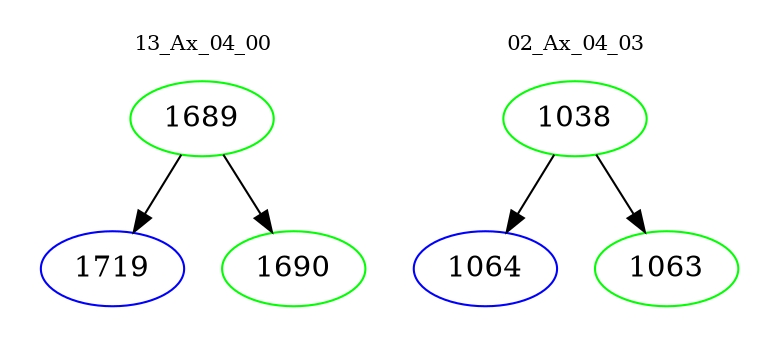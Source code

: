 digraph{
subgraph cluster_0 {
color = white
label = "13_Ax_04_00";
fontsize=10;
T0_1689 [label="1689", color="green"]
T0_1689 -> T0_1719 [color="black"]
T0_1719 [label="1719", color="blue"]
T0_1689 -> T0_1690 [color="black"]
T0_1690 [label="1690", color="green"]
}
subgraph cluster_1 {
color = white
label = "02_Ax_04_03";
fontsize=10;
T1_1038 [label="1038", color="green"]
T1_1038 -> T1_1064 [color="black"]
T1_1064 [label="1064", color="blue"]
T1_1038 -> T1_1063 [color="black"]
T1_1063 [label="1063", color="green"]
}
}
